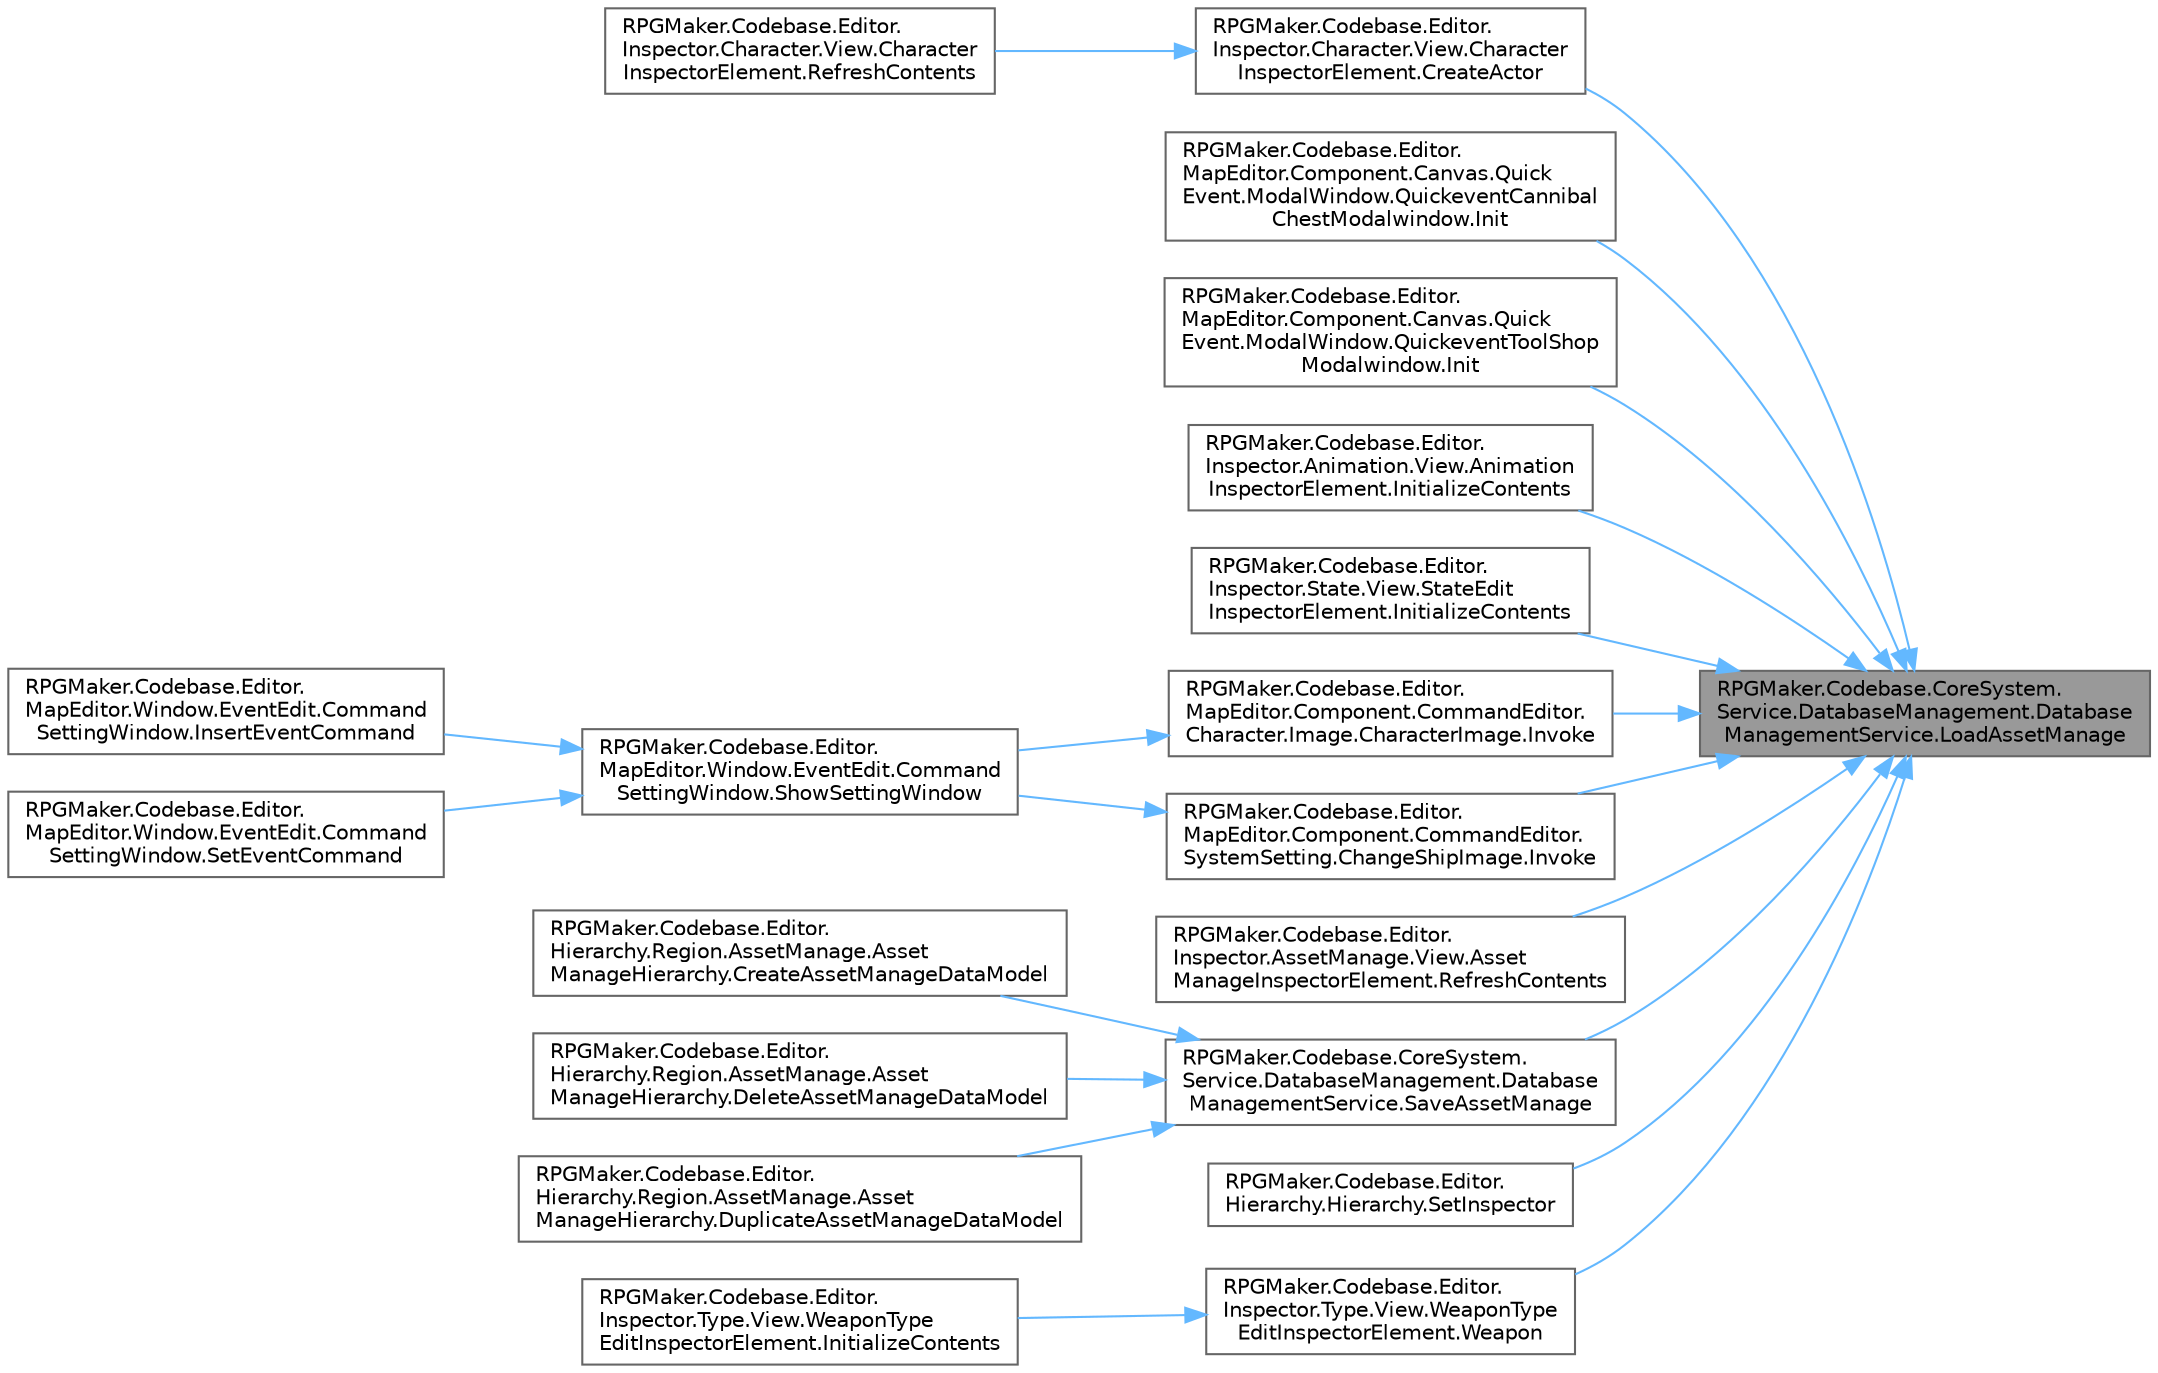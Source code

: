 digraph "RPGMaker.Codebase.CoreSystem.Service.DatabaseManagement.DatabaseManagementService.LoadAssetManage"
{
 // LATEX_PDF_SIZE
  bgcolor="transparent";
  edge [fontname=Helvetica,fontsize=10,labelfontname=Helvetica,labelfontsize=10];
  node [fontname=Helvetica,fontsize=10,shape=box,height=0.2,width=0.4];
  rankdir="RL";
  Node1 [id="Node000001",label="RPGMaker.Codebase.CoreSystem.\lService.DatabaseManagement.Database\lManagementService.LoadAssetManage",height=0.2,width=0.4,color="gray40", fillcolor="grey60", style="filled", fontcolor="black",tooltip="😁 財産管理読込"];
  Node1 -> Node2 [id="edge1_Node000001_Node000002",dir="back",color="steelblue1",style="solid",tooltip=" "];
  Node2 [id="Node000002",label="RPGMaker.Codebase.Editor.\lInspector.Character.View.Character\lInspectorElement.CreateActor",height=0.2,width=0.4,color="grey40", fillcolor="white", style="filled",URL="$dc/da1/class_r_p_g_maker_1_1_codebase_1_1_editor_1_1_inspector_1_1_character_1_1_view_1_1_character_inspector_element.html#ac1012fe4513fff47c98a0f84acfbfa98",tooltip=" "];
  Node2 -> Node3 [id="edge2_Node000002_Node000003",dir="back",color="steelblue1",style="solid",tooltip=" "];
  Node3 [id="Node000003",label="RPGMaker.Codebase.Editor.\lInspector.Character.View.Character\lInspectorElement.RefreshContents",height=0.2,width=0.4,color="grey40", fillcolor="white", style="filled",URL="$dc/da1/class_r_p_g_maker_1_1_codebase_1_1_editor_1_1_inspector_1_1_character_1_1_view_1_1_character_inspector_element.html#a9a644c506bdd8adaf18f56aa61359b17",tooltip="データの更新"];
  Node1 -> Node4 [id="edge3_Node000001_Node000004",dir="back",color="steelblue1",style="solid",tooltip=" "];
  Node4 [id="Node000004",label="RPGMaker.Codebase.Editor.\lMapEditor.Component.Canvas.Quick\lEvent.ModalWindow.QuickeventCannibal\lChestModalwindow.Init",height=0.2,width=0.4,color="grey40", fillcolor="white", style="filled",URL="$d5/d51/class_r_p_g_maker_1_1_codebase_1_1_editor_1_1_map_editor_1_1_component_1_1_canvas_1_1_quick_evene612ea473d241a8a4eb9f68d4dda3268.html#a65d6956c990956cc080210eced2167ea",tooltip=" "];
  Node1 -> Node5 [id="edge4_Node000001_Node000005",dir="back",color="steelblue1",style="solid",tooltip=" "];
  Node5 [id="Node000005",label="RPGMaker.Codebase.Editor.\lMapEditor.Component.Canvas.Quick\lEvent.ModalWindow.QuickeventToolShop\lModalwindow.Init",height=0.2,width=0.4,color="grey40", fillcolor="white", style="filled",URL="$dd/d5c/class_r_p_g_maker_1_1_codebase_1_1_editor_1_1_map_editor_1_1_component_1_1_canvas_1_1_quick_even2aefa0d7c74367de3da3492dd9b8ef2a.html#a2b2c7d71410312c34569702995ec285f",tooltip=" "];
  Node1 -> Node6 [id="edge5_Node000001_Node000006",dir="back",color="steelblue1",style="solid",tooltip=" "];
  Node6 [id="Node000006",label="RPGMaker.Codebase.Editor.\lInspector.Animation.View.Animation\lInspectorElement.InitializeContents",height=0.2,width=0.4,color="grey40", fillcolor="white", style="filled",URL="$db/d84/class_r_p_g_maker_1_1_codebase_1_1_editor_1_1_inspector_1_1_animation_1_1_view_1_1_animation_inspector_element.html#a59319f4901b957269ac14398177c1489",tooltip="初期化処理"];
  Node1 -> Node7 [id="edge6_Node000001_Node000007",dir="back",color="steelblue1",style="solid",tooltip=" "];
  Node7 [id="Node000007",label="RPGMaker.Codebase.Editor.\lInspector.State.View.StateEdit\lInspectorElement.InitializeContents",height=0.2,width=0.4,color="grey40", fillcolor="white", style="filled",URL="$d4/d97/class_r_p_g_maker_1_1_codebase_1_1_editor_1_1_inspector_1_1_state_1_1_view_1_1_state_edit_inspector_element.html#a3074703a56a54a2a1c2c520bc35eb479",tooltip="初期化処理"];
  Node1 -> Node8 [id="edge7_Node000001_Node000008",dir="back",color="steelblue1",style="solid",tooltip=" "];
  Node8 [id="Node000008",label="RPGMaker.Codebase.Editor.\lMapEditor.Component.CommandEditor.\lCharacter.Image.CharacterImage.Invoke",height=0.2,width=0.4,color="grey40", fillcolor="white", style="filled",URL="$d2/db1/class_r_p_g_maker_1_1_codebase_1_1_editor_1_1_map_editor_1_1_component_1_1_command_editor_1_1_ch234a588198e811fb309bbc6e2c162ce3.html#a51258cdd4be69584f1132fb7af62a1d3",tooltip=" "];
  Node8 -> Node9 [id="edge8_Node000008_Node000009",dir="back",color="steelblue1",style="solid",tooltip=" "];
  Node9 [id="Node000009",label="RPGMaker.Codebase.Editor.\lMapEditor.Window.EventEdit.Command\lSettingWindow.ShowSettingWindow",height=0.2,width=0.4,color="grey40", fillcolor="white", style="filled",URL="$d4/d8f/class_r_p_g_maker_1_1_codebase_1_1_editor_1_1_map_editor_1_1_window_1_1_event_edit_1_1_command_setting_window.html#a0849a2097c7f8ce9a6cdbea9cc53f355",tooltip=" "];
  Node9 -> Node10 [id="edge9_Node000009_Node000010",dir="back",color="steelblue1",style="solid",tooltip=" "];
  Node10 [id="Node000010",label="RPGMaker.Codebase.Editor.\lMapEditor.Window.EventEdit.Command\lSettingWindow.InsertEventCommand",height=0.2,width=0.4,color="grey40", fillcolor="white", style="filled",URL="$d4/d8f/class_r_p_g_maker_1_1_codebase_1_1_editor_1_1_map_editor_1_1_window_1_1_event_edit_1_1_command_setting_window.html#ae0ff304b21e7e1fd046f284e79c77468",tooltip="コマンドの追加"];
  Node9 -> Node11 [id="edge10_Node000009_Node000011",dir="back",color="steelblue1",style="solid",tooltip=" "];
  Node11 [id="Node000011",label="RPGMaker.Codebase.Editor.\lMapEditor.Window.EventEdit.Command\lSettingWindow.SetEventCommand",height=0.2,width=0.4,color="grey40", fillcolor="white", style="filled",URL="$d4/d8f/class_r_p_g_maker_1_1_codebase_1_1_editor_1_1_map_editor_1_1_window_1_1_event_edit_1_1_command_setting_window.html#a462ccdb6e962f1559d8436b3412d3787",tooltip=" "];
  Node1 -> Node12 [id="edge11_Node000001_Node000012",dir="back",color="steelblue1",style="solid",tooltip=" "];
  Node12 [id="Node000012",label="RPGMaker.Codebase.Editor.\lMapEditor.Component.CommandEditor.\lSystemSetting.ChangeShipImage.Invoke",height=0.2,width=0.4,color="grey40", fillcolor="white", style="filled",URL="$d5/dc4/class_r_p_g_maker_1_1_codebase_1_1_editor_1_1_map_editor_1_1_component_1_1_command_editor_1_1_sy78b001ff5335e2fb52d3cdebaa260c70.html#adaa682eb529ed7748dcc653f9d82c526",tooltip=" "];
  Node12 -> Node9 [id="edge12_Node000012_Node000009",dir="back",color="steelblue1",style="solid",tooltip=" "];
  Node1 -> Node13 [id="edge13_Node000001_Node000013",dir="back",color="steelblue1",style="solid",tooltip=" "];
  Node13 [id="Node000013",label="RPGMaker.Codebase.Editor.\lInspector.AssetManage.View.Asset\lManageInspectorElement.RefreshContents",height=0.2,width=0.4,color="grey40", fillcolor="white", style="filled",URL="$da/d9f/class_r_p_g_maker_1_1_codebase_1_1_editor_1_1_inspector_1_1_asset_manage_1_1_view_1_1_asset_manage_inspector_element.html#aa5774fba7483318fa9d2b62b41592303",tooltip="データの更新"];
  Node1 -> Node14 [id="edge14_Node000001_Node000014",dir="back",color="steelblue1",style="solid",tooltip=" "];
  Node14 [id="Node000014",label="RPGMaker.Codebase.CoreSystem.\lService.DatabaseManagement.Database\lManagementService.SaveAssetManage",height=0.2,width=0.4,color="grey40", fillcolor="white", style="filled",URL="$db/db0/class_r_p_g_maker_1_1_codebase_1_1_core_system_1_1_service_1_1_database_management_1_1_database_management_service.html#a993784f16e7ebf88a39cbac8f8711fc1",tooltip="😁 財産管理保存"];
  Node14 -> Node15 [id="edge15_Node000014_Node000015",dir="back",color="steelblue1",style="solid",tooltip=" "];
  Node15 [id="Node000015",label="RPGMaker.Codebase.Editor.\lHierarchy.Region.AssetManage.Asset\lManageHierarchy.CreateAssetManageDataModel",height=0.2,width=0.4,color="grey40", fillcolor="white", style="filled",URL="$dc/df5/class_r_p_g_maker_1_1_codebase_1_1_editor_1_1_hierarchy_1_1_region_1_1_asset_manage_1_1_asset_manage_hierarchy.html#a9700a935af448138045dfd009b172fd3",tooltip="素材管理の新規作成"];
  Node14 -> Node16 [id="edge16_Node000014_Node000016",dir="back",color="steelblue1",style="solid",tooltip=" "];
  Node16 [id="Node000016",label="RPGMaker.Codebase.Editor.\lHierarchy.Region.AssetManage.Asset\lManageHierarchy.DeleteAssetManageDataModel",height=0.2,width=0.4,color="grey40", fillcolor="white", style="filled",URL="$dc/df5/class_r_p_g_maker_1_1_codebase_1_1_editor_1_1_hierarchy_1_1_region_1_1_asset_manage_1_1_asset_manage_hierarchy.html#acc020021ae590a7d5b1bc04ed55b0ddc",tooltip="素材管理の削除"];
  Node14 -> Node17 [id="edge17_Node000014_Node000017",dir="back",color="steelblue1",style="solid",tooltip=" "];
  Node17 [id="Node000017",label="RPGMaker.Codebase.Editor.\lHierarchy.Region.AssetManage.Asset\lManageHierarchy.DuplicateAssetManageDataModel",height=0.2,width=0.4,color="grey40", fillcolor="white", style="filled",URL="$dc/df5/class_r_p_g_maker_1_1_codebase_1_1_editor_1_1_hierarchy_1_1_region_1_1_asset_manage_1_1_asset_manage_hierarchy.html#abd2656735929bb2374662a697ceab4ed",tooltip="素材管理のコピー＆貼り付け処理"];
  Node1 -> Node18 [id="edge18_Node000001_Node000018",dir="back",color="steelblue1",style="solid",tooltip=" "];
  Node18 [id="Node000018",label="RPGMaker.Codebase.Editor.\lHierarchy.Hierarchy.SetInspector",height=0.2,width=0.4,color="grey40", fillcolor="white", style="filled",URL="$de/ddc/class_r_p_g_maker_1_1_codebase_1_1_editor_1_1_hierarchy_1_1_hierarchy.html#a2b194448f5fcca77e60d5bc10f9ddbb7",tooltip="最後に開いていたインスペクターを開く"];
  Node1 -> Node19 [id="edge19_Node000001_Node000019",dir="back",color="steelblue1",style="solid",tooltip=" "];
  Node19 [id="Node000019",label="RPGMaker.Codebase.Editor.\lInspector.Type.View.WeaponType\lEditInspectorElement.Weapon",height=0.2,width=0.4,color="grey40", fillcolor="white", style="filled",URL="$d3/df4/class_r_p_g_maker_1_1_codebase_1_1_editor_1_1_inspector_1_1_type_1_1_view_1_1_weapon_type_edit_inspector_element.html#afce3d778a8b7c541b0a08ae7f2667f26",tooltip=" "];
  Node19 -> Node20 [id="edge20_Node000019_Node000020",dir="back",color="steelblue1",style="solid",tooltip=" "];
  Node20 [id="Node000020",label="RPGMaker.Codebase.Editor.\lInspector.Type.View.WeaponType\lEditInspectorElement.InitializeContents",height=0.2,width=0.4,color="grey40", fillcolor="white", style="filled",URL="$d3/df4/class_r_p_g_maker_1_1_codebase_1_1_editor_1_1_inspector_1_1_type_1_1_view_1_1_weapon_type_edit_inspector_element.html#af3a1257bca01df0f8b83bc92409a9c77",tooltip="初期化処理"];
}
